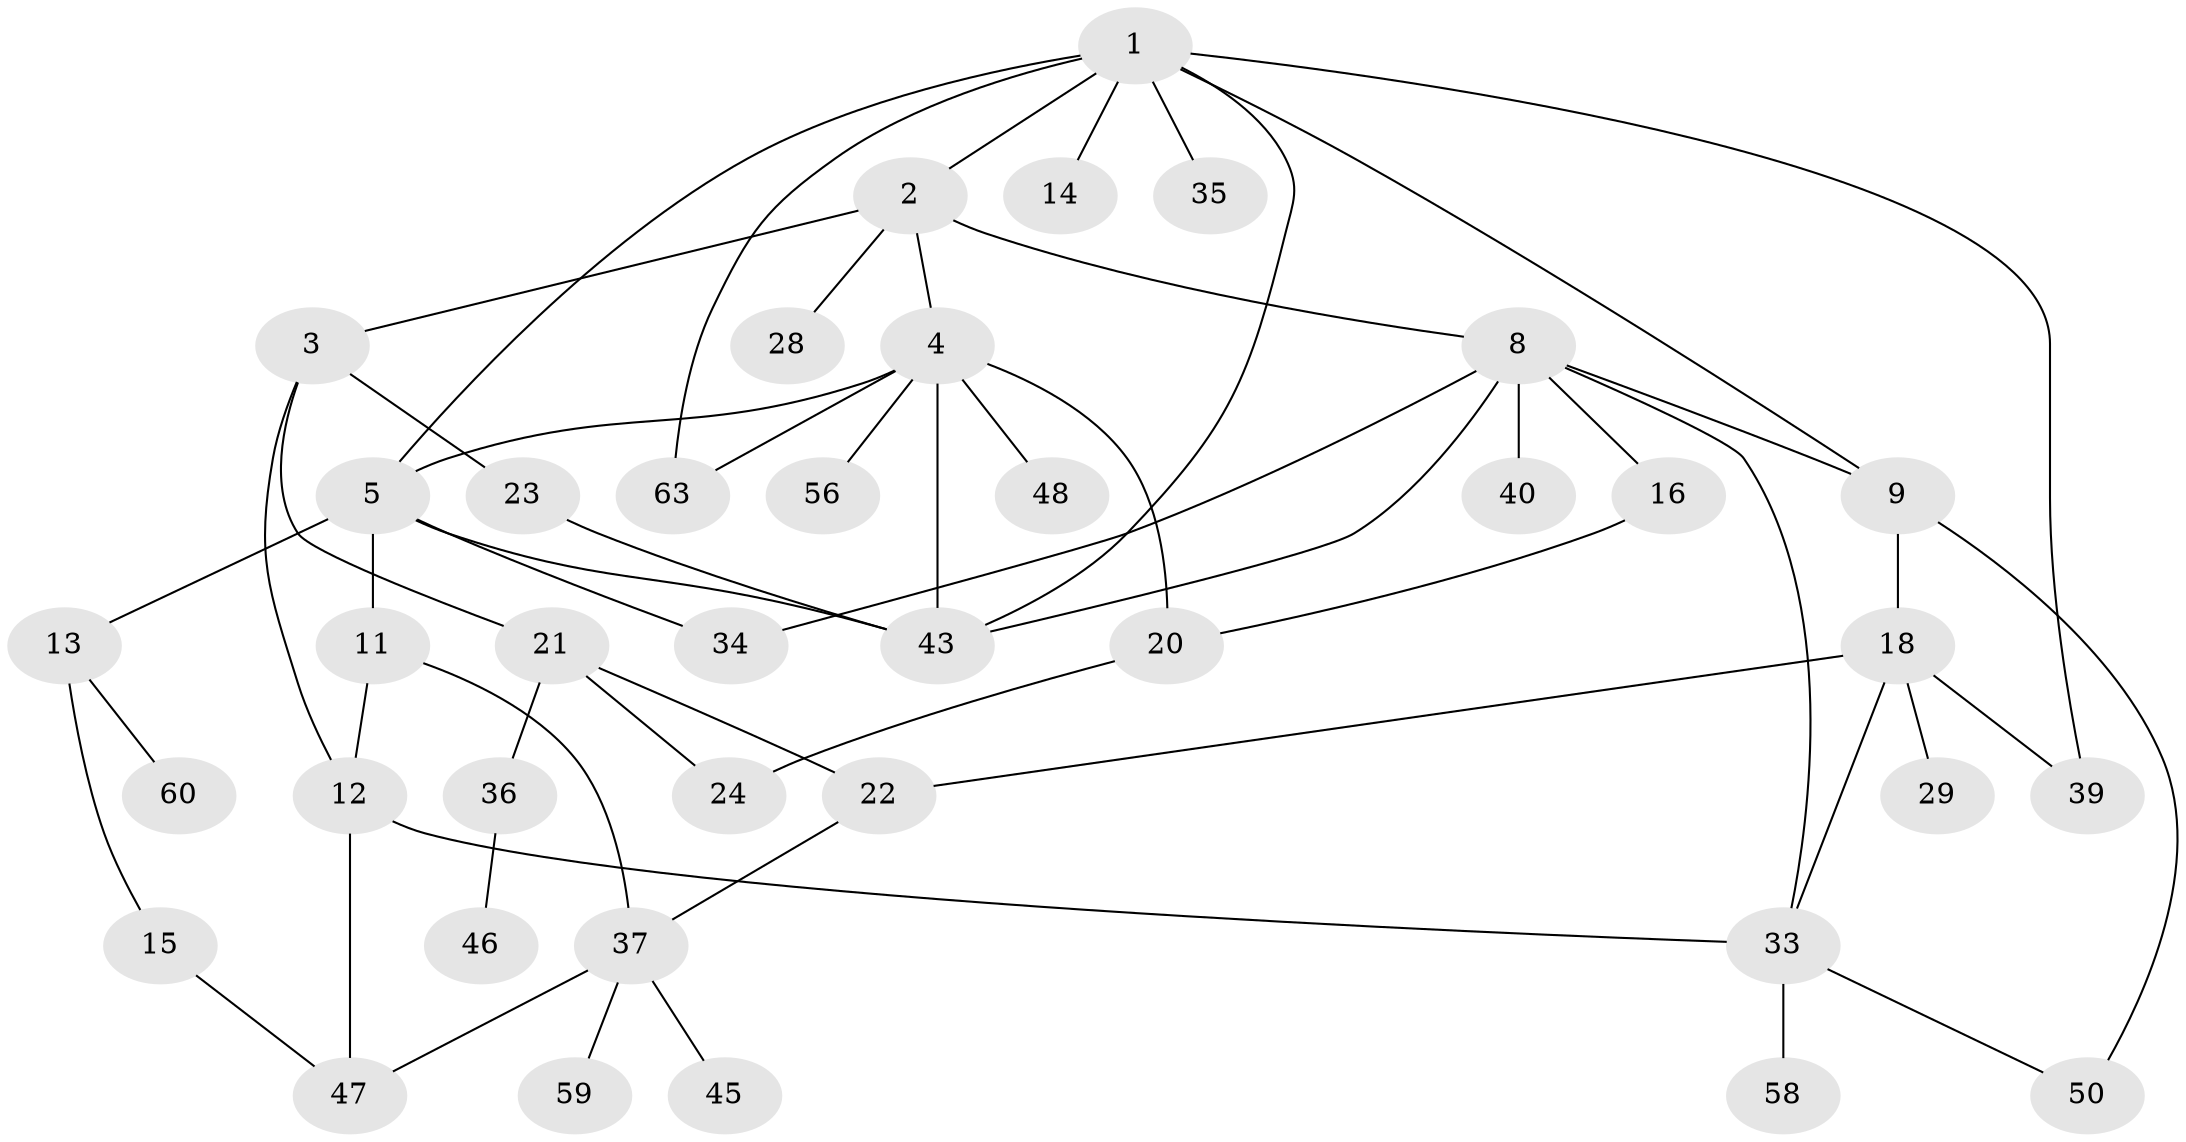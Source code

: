 // Generated by graph-tools (version 1.1) at 2025/23/03/03/25 07:23:32]
// undirected, 39 vertices, 57 edges
graph export_dot {
graph [start="1"]
  node [color=gray90,style=filled];
  1 [super="+6"];
  2 [super="+7"];
  3 [super="+55"];
  4 [super="+10"];
  5 [super="+30"];
  8 [super="+26"];
  9 [super="+17"];
  11 [super="+27"];
  12 [super="+31"];
  13 [super="+32"];
  14 [super="+19"];
  15;
  16 [super="+54"];
  18 [super="+41"];
  20 [super="+25"];
  21 [super="+62"];
  22;
  23;
  24 [super="+44"];
  28;
  29;
  33 [super="+38"];
  34 [super="+51"];
  35;
  36;
  37 [super="+42"];
  39 [super="+49"];
  40;
  43 [super="+57"];
  45;
  46;
  47 [super="+52"];
  48 [super="+53"];
  50;
  56;
  58 [super="+61"];
  59;
  60;
  63;
  1 -- 2;
  1 -- 5;
  1 -- 14;
  1 -- 35;
  1 -- 39;
  1 -- 9;
  1 -- 63;
  1 -- 43;
  2 -- 3;
  2 -- 4;
  2 -- 8;
  2 -- 28;
  3 -- 21;
  3 -- 23;
  3 -- 12;
  4 -- 20;
  4 -- 63;
  4 -- 48;
  4 -- 56;
  4 -- 5;
  4 -- 43;
  5 -- 11;
  5 -- 13;
  5 -- 34;
  5 -- 43;
  8 -- 16;
  8 -- 40;
  8 -- 33;
  8 -- 34;
  8 -- 43;
  8 -- 9;
  9 -- 18;
  9 -- 50;
  11 -- 12;
  11 -- 37;
  12 -- 47;
  12 -- 33;
  13 -- 15;
  13 -- 60;
  15 -- 47;
  16 -- 20;
  18 -- 22;
  18 -- 29;
  18 -- 39;
  18 -- 33;
  20 -- 24;
  21 -- 36;
  21 -- 24;
  21 -- 22;
  22 -- 37;
  23 -- 43;
  33 -- 50;
  33 -- 58;
  36 -- 46;
  37 -- 45;
  37 -- 59;
  37 -- 47;
}
